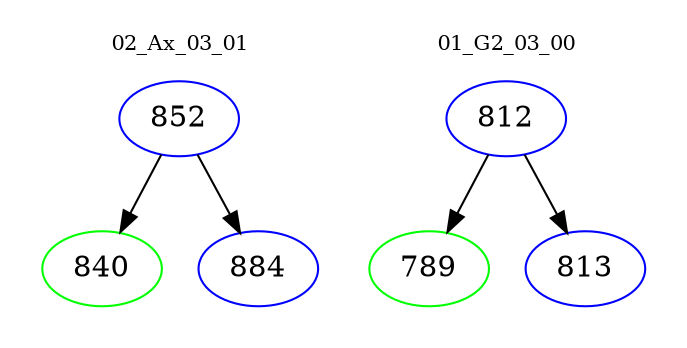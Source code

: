 digraph{
subgraph cluster_0 {
color = white
label = "02_Ax_03_01";
fontsize=10;
T0_852 [label="852", color="blue"]
T0_852 -> T0_840 [color="black"]
T0_840 [label="840", color="green"]
T0_852 -> T0_884 [color="black"]
T0_884 [label="884", color="blue"]
}
subgraph cluster_1 {
color = white
label = "01_G2_03_00";
fontsize=10;
T1_812 [label="812", color="blue"]
T1_812 -> T1_789 [color="black"]
T1_789 [label="789", color="green"]
T1_812 -> T1_813 [color="black"]
T1_813 [label="813", color="blue"]
}
}
